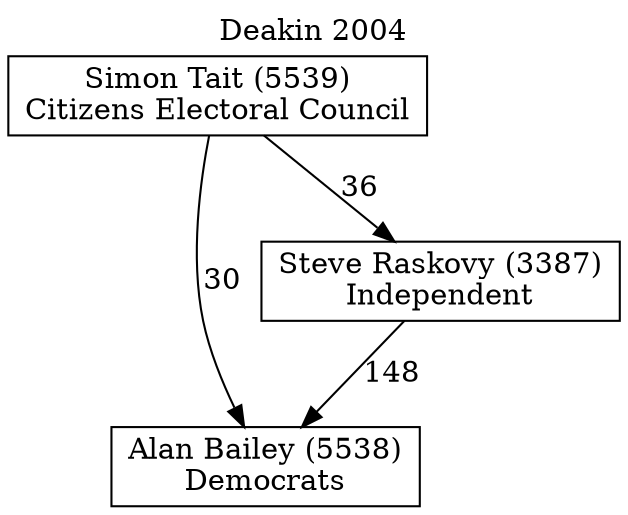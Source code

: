 // House preference flow
digraph "Alan Bailey (5538)_Deakin_2004" {
	graph [label="Deakin 2004" labelloc=t mclimit=10]
	node [shape=box]
	"Alan Bailey (5538)" [label="Alan Bailey (5538)
Democrats"]
	"Steve Raskovy (3387)" [label="Steve Raskovy (3387)
Independent"]
	"Simon Tait (5539)" [label="Simon Tait (5539)
Citizens Electoral Council"]
	"Steve Raskovy (3387)" -> "Alan Bailey (5538)" [label=148]
	"Simon Tait (5539)" -> "Steve Raskovy (3387)" [label=36]
	"Simon Tait (5539)" -> "Alan Bailey (5538)" [label=30]
}
